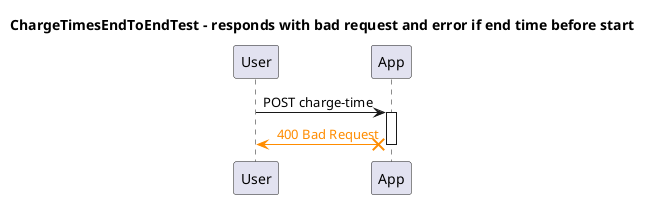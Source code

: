 @startuml
title ChargeTimesEndToEndTest - responds with bad request and error if end time before start
participant "User"
participant "App"
"User" -> "App": POST charge-time
activate "App"

"App" X-[#DarkOrange]> "User": <color:DarkOrange> 400 Bad Request
deactivate "App"
@enduml